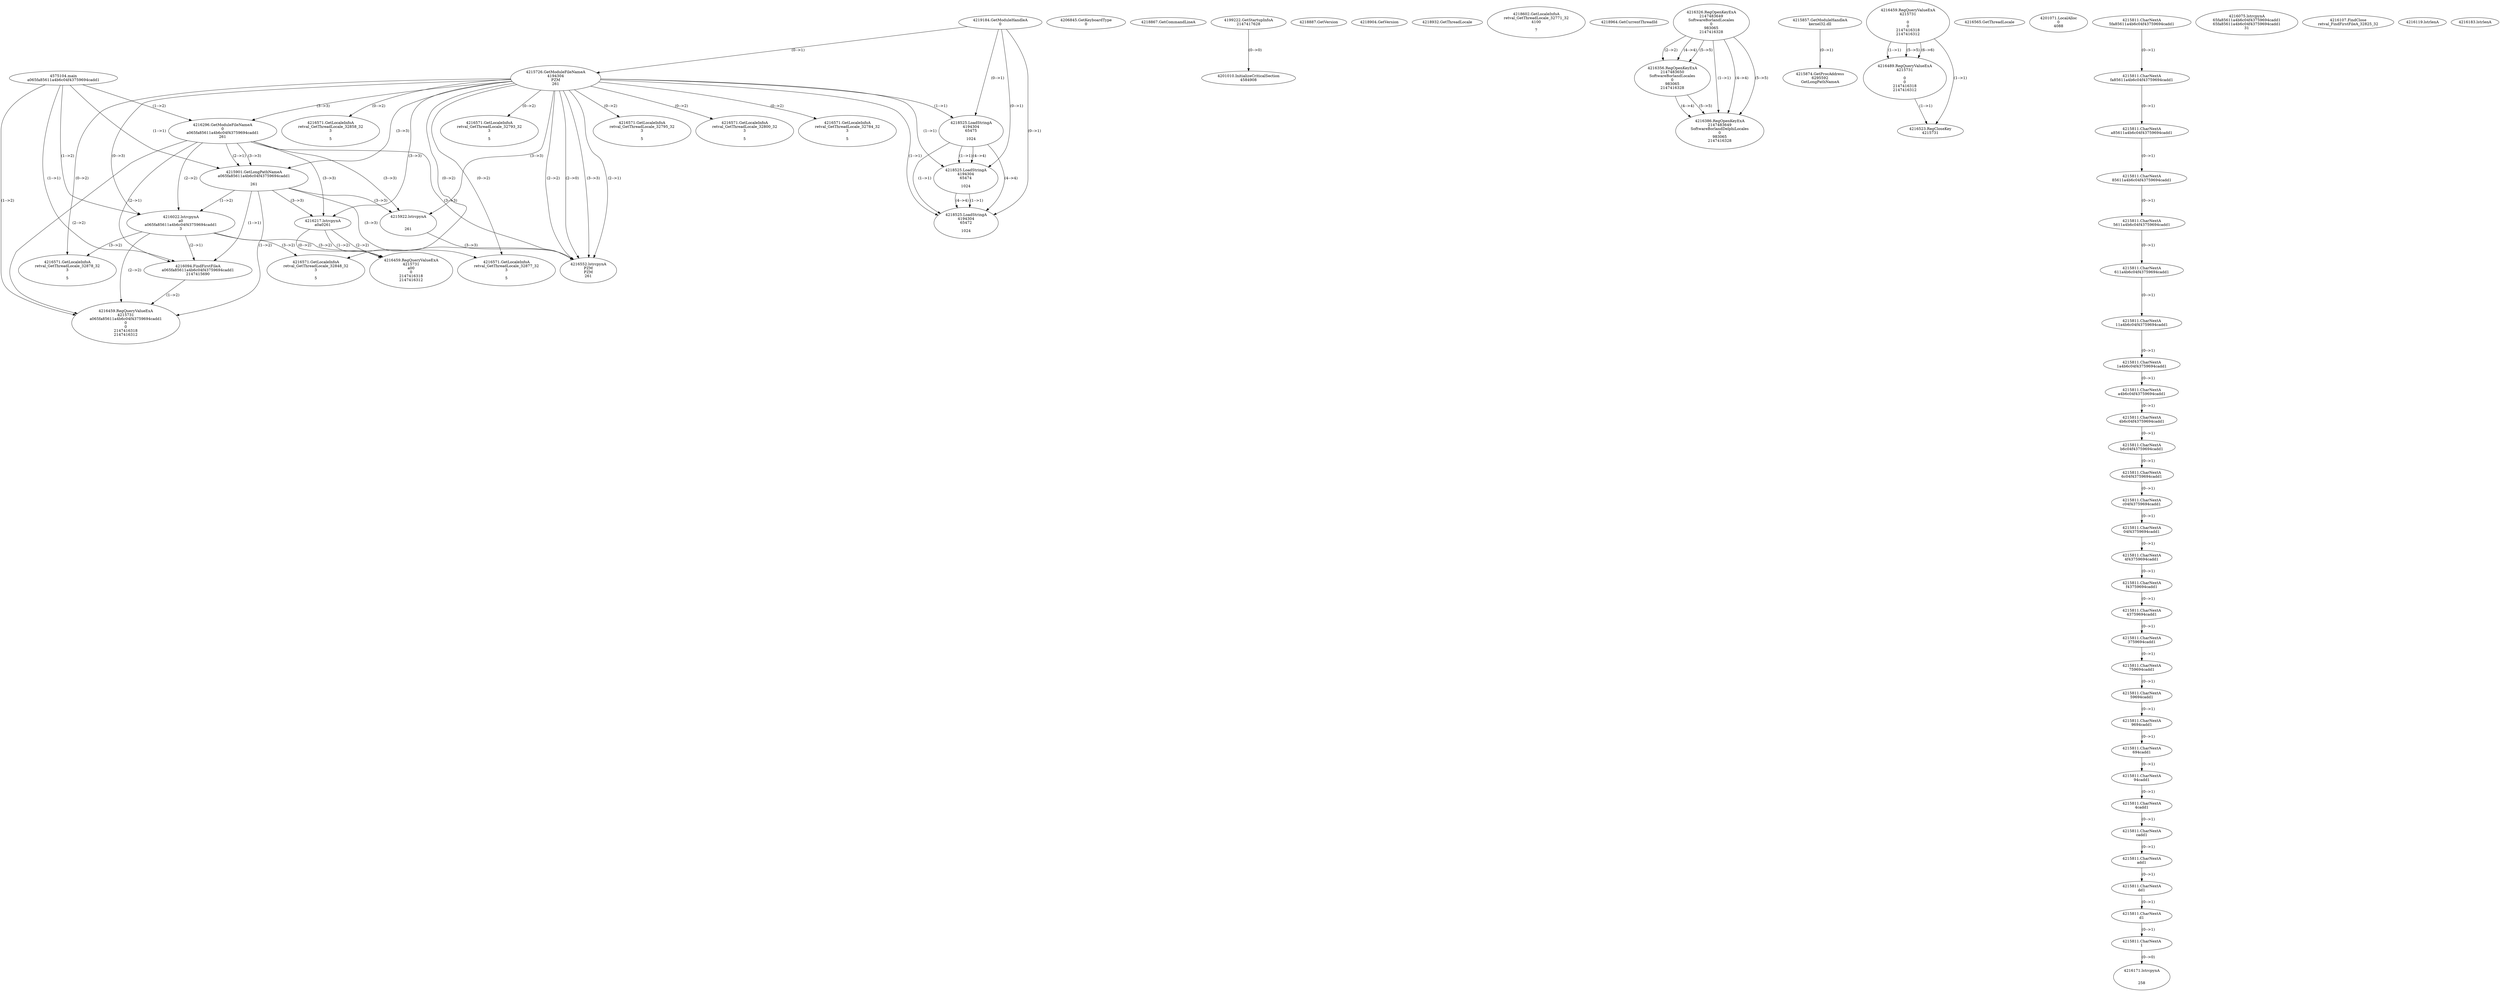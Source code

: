 // Global SCDG with merge call
digraph {
	0 [label="4575104.main
a065fa85611a4b6c04f43759694cadd1"]
	1 [label="4219184.GetModuleHandleA
0"]
	2 [label="4206845.GetKeyboardType
0"]
	3 [label="4218867.GetCommandLineA
"]
	4 [label="4199222.GetStartupInfoA
2147417628"]
	5 [label="4218887.GetVersion
"]
	6 [label="4218904.GetVersion
"]
	7 [label="4218932.GetThreadLocale
"]
	8 [label="4218602.GetLocaleInfoA
retval_GetThreadLocale_32771_32
4100

7"]
	9 [label="4218964.GetCurrentThreadId
"]
	10 [label="4215726.GetModuleFileNameA
4194304
PZM
261"]
	1 -> 10 [label="(0-->1)"]
	11 [label="4216296.GetModuleFileNameA
0
a065fa85611a4b6c04f43759694cadd1
261"]
	0 -> 11 [label="(1-->2)"]
	10 -> 11 [label="(3-->3)"]
	12 [label="4216326.RegOpenKeyExA
2147483649
Software\Borland\Locales
0
983065
2147416328"]
	13 [label="4216356.RegOpenKeyExA
2147483650
Software\Borland\Locales
0
983065
2147416328"]
	12 -> 13 [label="(2-->2)"]
	12 -> 13 [label="(4-->4)"]
	12 -> 13 [label="(5-->5)"]
	14 [label="4215857.GetModuleHandleA
kernel32.dll"]
	15 [label="4215874.GetProcAddress
6295592
GetLongPathNameA"]
	14 -> 15 [label="(0-->1)"]
	16 [label="4215901.GetLongPathNameA
a065fa85611a4b6c04f43759694cadd1

261"]
	0 -> 16 [label="(1-->1)"]
	11 -> 16 [label="(2-->1)"]
	10 -> 16 [label="(3-->3)"]
	11 -> 16 [label="(3-->3)"]
	17 [label="4215922.lstrcpynA


261"]
	10 -> 17 [label="(3-->3)"]
	11 -> 17 [label="(3-->3)"]
	16 -> 17 [label="(3-->3)"]
	18 [label="4216459.RegQueryValueExA
4215731

0
0
2147416318
2147416312"]
	19 [label="4216489.RegQueryValueExA
4215731

0
0
2147416318
2147416312"]
	18 -> 19 [label="(1-->1)"]
	18 -> 19 [label="(5-->5)"]
	18 -> 19 [label="(6-->6)"]
	20 [label="4216523.RegCloseKey
4215731"]
	18 -> 20 [label="(1-->1)"]
	19 -> 20 [label="(1-->1)"]
	21 [label="4216552.lstrcpynA
PZM
PZM
261"]
	10 -> 21 [label="(2-->1)"]
	10 -> 21 [label="(2-->2)"]
	10 -> 21 [label="(3-->3)"]
	11 -> 21 [label="(3-->3)"]
	16 -> 21 [label="(3-->3)"]
	17 -> 21 [label="(3-->3)"]
	10 -> 21 [label="(2-->0)"]
	22 [label="4216565.GetThreadLocale
"]
	23 [label="4216571.GetLocaleInfoA
retval_GetThreadLocale_32858_32
3

5"]
	10 -> 23 [label="(0-->2)"]
	24 [label="4218525.LoadStringA
4194304
65475

1024"]
	1 -> 24 [label="(0-->1)"]
	10 -> 24 [label="(1-->1)"]
	25 [label="4201010.InitializeCriticalSection
4584908"]
	4 -> 25 [label="(0-->0)"]
	26 [label="4201071.LocalAlloc
0
4088"]
	27 [label="4216571.GetLocaleInfoA
retval_GetThreadLocale_32793_32
3

5"]
	10 -> 27 [label="(0-->2)"]
	28 [label="4216022.lstrcpynA
a0
a065fa85611a4b6c04f43759694cadd1
3"]
	0 -> 28 [label="(1-->2)"]
	11 -> 28 [label="(2-->2)"]
	16 -> 28 [label="(1-->2)"]
	10 -> 28 [label="(0-->3)"]
	29 [label="4215811.CharNextA
5fa85611a4b6c04f43759694cadd1"]
	30 [label="4215811.CharNextA
fa85611a4b6c04f43759694cadd1"]
	29 -> 30 [label="(0-->1)"]
	31 [label="4215811.CharNextA
a85611a4b6c04f43759694cadd1"]
	30 -> 31 [label="(0-->1)"]
	32 [label="4215811.CharNextA
85611a4b6c04f43759694cadd1"]
	31 -> 32 [label="(0-->1)"]
	33 [label="4215811.CharNextA
5611a4b6c04f43759694cadd1"]
	32 -> 33 [label="(0-->1)"]
	34 [label="4215811.CharNextA
611a4b6c04f43759694cadd1"]
	33 -> 34 [label="(0-->1)"]
	35 [label="4215811.CharNextA
11a4b6c04f43759694cadd1"]
	34 -> 35 [label="(0-->1)"]
	36 [label="4215811.CharNextA
1a4b6c04f43759694cadd1"]
	35 -> 36 [label="(0-->1)"]
	37 [label="4215811.CharNextA
a4b6c04f43759694cadd1"]
	36 -> 37 [label="(0-->1)"]
	38 [label="4215811.CharNextA
4b6c04f43759694cadd1"]
	37 -> 38 [label="(0-->1)"]
	39 [label="4215811.CharNextA
b6c04f43759694cadd1"]
	38 -> 39 [label="(0-->1)"]
	40 [label="4215811.CharNextA
6c04f43759694cadd1"]
	39 -> 40 [label="(0-->1)"]
	41 [label="4215811.CharNextA
c04f43759694cadd1"]
	40 -> 41 [label="(0-->1)"]
	42 [label="4215811.CharNextA
04f43759694cadd1"]
	41 -> 42 [label="(0-->1)"]
	43 [label="4215811.CharNextA
4f43759694cadd1"]
	42 -> 43 [label="(0-->1)"]
	44 [label="4215811.CharNextA
f43759694cadd1"]
	43 -> 44 [label="(0-->1)"]
	45 [label="4215811.CharNextA
43759694cadd1"]
	44 -> 45 [label="(0-->1)"]
	46 [label="4215811.CharNextA
3759694cadd1"]
	45 -> 46 [label="(0-->1)"]
	47 [label="4215811.CharNextA
759694cadd1"]
	46 -> 47 [label="(0-->1)"]
	48 [label="4215811.CharNextA
59694cadd1"]
	47 -> 48 [label="(0-->1)"]
	49 [label="4215811.CharNextA
9694cadd1"]
	48 -> 49 [label="(0-->1)"]
	50 [label="4215811.CharNextA
694cadd1"]
	49 -> 50 [label="(0-->1)"]
	51 [label="4215811.CharNextA
94cadd1"]
	50 -> 51 [label="(0-->1)"]
	52 [label="4215811.CharNextA
4cadd1"]
	51 -> 52 [label="(0-->1)"]
	53 [label="4215811.CharNextA
cadd1"]
	52 -> 53 [label="(0-->1)"]
	54 [label="4215811.CharNextA
add1"]
	53 -> 54 [label="(0-->1)"]
	55 [label="4215811.CharNextA
dd1"]
	54 -> 55 [label="(0-->1)"]
	56 [label="4215811.CharNextA
d1"]
	55 -> 56 [label="(0-->1)"]
	57 [label="4215811.CharNextA
1"]
	56 -> 57 [label="(0-->1)"]
	58 [label="4216075.lstrcpynA
65fa85611a4b6c04f43759694cadd1
65fa85611a4b6c04f43759694cadd1
31"]
	59 [label="4216094.FindFirstFileA
a065fa85611a4b6c04f43759694cadd1
2147415690"]
	0 -> 59 [label="(1-->1)"]
	11 -> 59 [label="(2-->1)"]
	16 -> 59 [label="(1-->1)"]
	28 -> 59 [label="(2-->1)"]
	60 [label="4216107.FindClose
retval_FindFirstFileA_32825_32"]
	61 [label="4216119.lstrlenA
"]
	62 [label="4216171.lstrcpynA


258"]
	57 -> 62 [label="(0-->0)"]
	63 [label="4216183.lstrlenA
"]
	64 [label="4216217.lstrcpynA
a0\
a0\
261"]
	10 -> 64 [label="(3-->3)"]
	11 -> 64 [label="(3-->3)"]
	16 -> 64 [label="(3-->3)"]
	65 [label="4216459.RegQueryValueExA
4215731
a0\
0
0
2147416318
2147416312"]
	64 -> 65 [label="(1-->2)"]
	64 -> 65 [label="(2-->2)"]
	64 -> 65 [label="(0-->2)"]
	66 [label="4216571.GetLocaleInfoA
retval_GetThreadLocale_32878_32
3

5"]
	10 -> 66 [label="(0-->2)"]
	28 -> 66 [label="(3-->2)"]
	67 [label="4218525.LoadStringA
4194304
65474

1024"]
	1 -> 67 [label="(0-->1)"]
	10 -> 67 [label="(1-->1)"]
	24 -> 67 [label="(1-->1)"]
	24 -> 67 [label="(4-->4)"]
	68 [label="4218525.LoadStringA
4194304
65472

1024"]
	1 -> 68 [label="(0-->1)"]
	10 -> 68 [label="(1-->1)"]
	24 -> 68 [label="(1-->1)"]
	67 -> 68 [label="(1-->1)"]
	24 -> 68 [label="(4-->4)"]
	67 -> 68 [label="(4-->4)"]
	69 [label="4216459.RegQueryValueExA
4215731
a065fa85611a4b6c04f43759694cadd1
0
0
2147416318
2147416312"]
	0 -> 69 [label="(1-->2)"]
	11 -> 69 [label="(2-->2)"]
	16 -> 69 [label="(1-->2)"]
	28 -> 69 [label="(2-->2)"]
	59 -> 69 [label="(1-->2)"]
	70 [label="4216571.GetLocaleInfoA
retval_GetThreadLocale_32877_32
3

5"]
	10 -> 70 [label="(0-->2)"]
	28 -> 70 [label="(3-->2)"]
	71 [label="4216571.GetLocaleInfoA
retval_GetThreadLocale_32795_32
3

5"]
	10 -> 71 [label="(0-->2)"]
	72 [label="4216571.GetLocaleInfoA
retval_GetThreadLocale_32800_32
3

5"]
	10 -> 72 [label="(0-->2)"]
	73 [label="4216571.GetLocaleInfoA
retval_GetThreadLocale_32848_32
3

5"]
	10 -> 73 [label="(0-->2)"]
	28 -> 73 [label="(3-->2)"]
	74 [label="4216386.RegOpenKeyExA
2147483649
Software\Borland\Delphi\Locales
0
983065
2147416328"]
	12 -> 74 [label="(1-->1)"]
	12 -> 74 [label="(4-->4)"]
	13 -> 74 [label="(4-->4)"]
	12 -> 74 [label="(5-->5)"]
	13 -> 74 [label="(5-->5)"]
	75 [label="4216571.GetLocaleInfoA
retval_GetThreadLocale_32784_32
3

5"]
	10 -> 75 [label="(0-->2)"]
}
